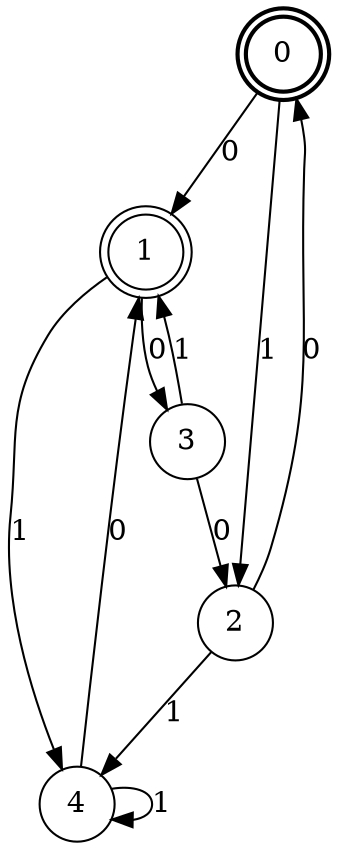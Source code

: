 digraph Automat {
    node [shape = circle];
    0 [style = "bold"];
    0 [peripheries=2]
    0 -> 1 [label = "0"];
    0 -> 2 [label = "1"];
    1 [peripheries=2]
    1 -> 3 [label = "0"];
    1 -> 4 [label = "1"];
    2 -> 0 [label = "0"];
    2 -> 4 [label = "1"];
    3 -> 2 [label = "0"];
    3 -> 1 [label = "1"];
    4 -> 1 [label = "0"];
    4 -> 4 [label = "1"];
}
